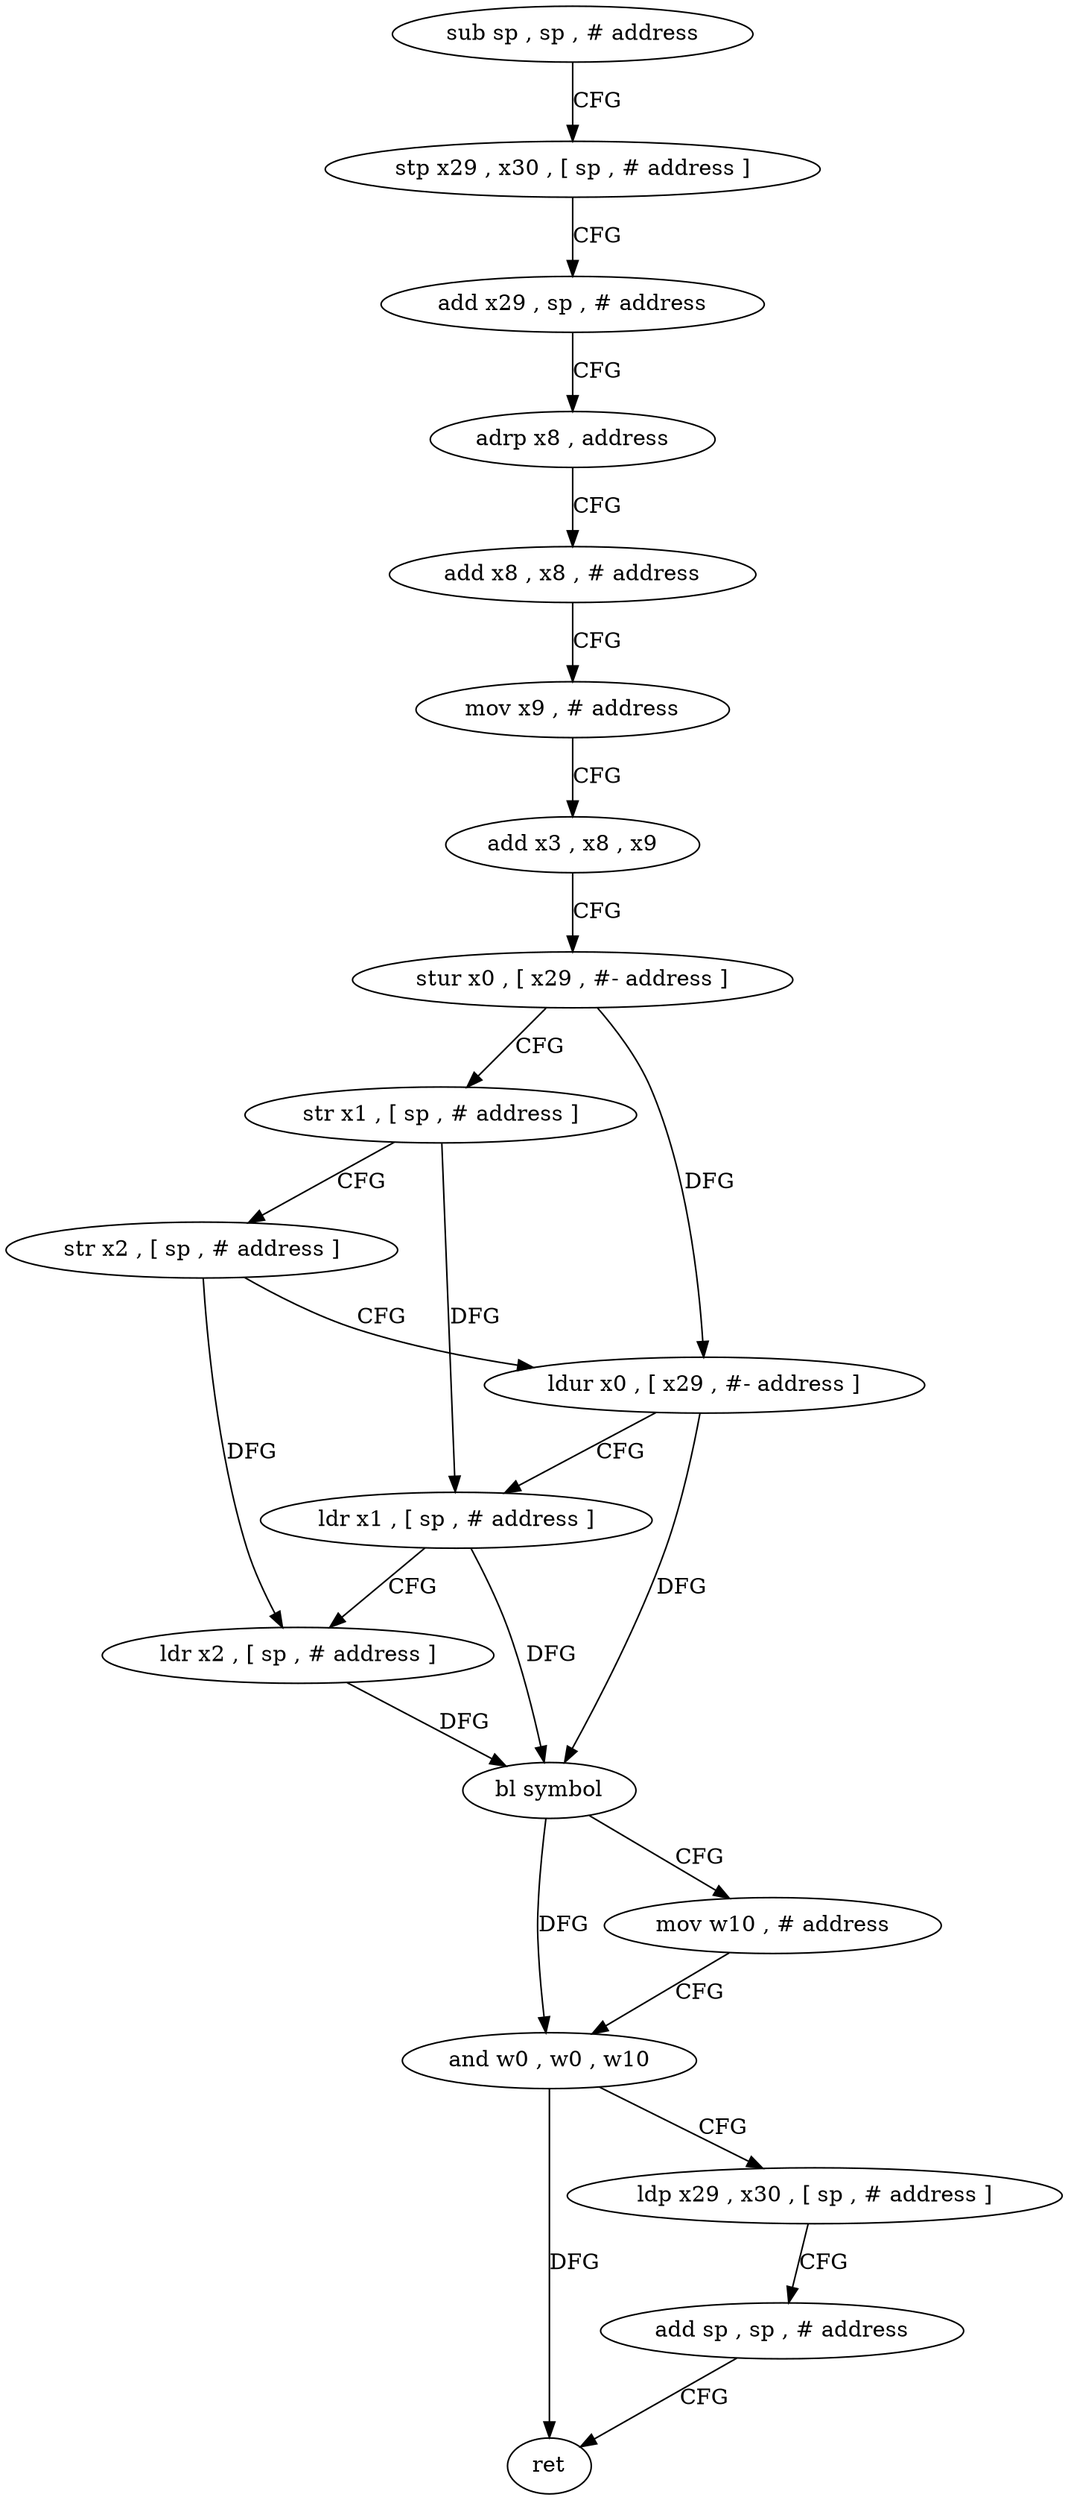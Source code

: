 digraph "func" {
"4277224" [label = "sub sp , sp , # address" ]
"4277228" [label = "stp x29 , x30 , [ sp , # address ]" ]
"4277232" [label = "add x29 , sp , # address" ]
"4277236" [label = "adrp x8 , address" ]
"4277240" [label = "add x8 , x8 , # address" ]
"4277244" [label = "mov x9 , # address" ]
"4277248" [label = "add x3 , x8 , x9" ]
"4277252" [label = "stur x0 , [ x29 , #- address ]" ]
"4277256" [label = "str x1 , [ sp , # address ]" ]
"4277260" [label = "str x2 , [ sp , # address ]" ]
"4277264" [label = "ldur x0 , [ x29 , #- address ]" ]
"4277268" [label = "ldr x1 , [ sp , # address ]" ]
"4277272" [label = "ldr x2 , [ sp , # address ]" ]
"4277276" [label = "bl symbol" ]
"4277280" [label = "mov w10 , # address" ]
"4277284" [label = "and w0 , w0 , w10" ]
"4277288" [label = "ldp x29 , x30 , [ sp , # address ]" ]
"4277292" [label = "add sp , sp , # address" ]
"4277296" [label = "ret" ]
"4277224" -> "4277228" [ label = "CFG" ]
"4277228" -> "4277232" [ label = "CFG" ]
"4277232" -> "4277236" [ label = "CFG" ]
"4277236" -> "4277240" [ label = "CFG" ]
"4277240" -> "4277244" [ label = "CFG" ]
"4277244" -> "4277248" [ label = "CFG" ]
"4277248" -> "4277252" [ label = "CFG" ]
"4277252" -> "4277256" [ label = "CFG" ]
"4277252" -> "4277264" [ label = "DFG" ]
"4277256" -> "4277260" [ label = "CFG" ]
"4277256" -> "4277268" [ label = "DFG" ]
"4277260" -> "4277264" [ label = "CFG" ]
"4277260" -> "4277272" [ label = "DFG" ]
"4277264" -> "4277268" [ label = "CFG" ]
"4277264" -> "4277276" [ label = "DFG" ]
"4277268" -> "4277272" [ label = "CFG" ]
"4277268" -> "4277276" [ label = "DFG" ]
"4277272" -> "4277276" [ label = "DFG" ]
"4277276" -> "4277280" [ label = "CFG" ]
"4277276" -> "4277284" [ label = "DFG" ]
"4277280" -> "4277284" [ label = "CFG" ]
"4277284" -> "4277288" [ label = "CFG" ]
"4277284" -> "4277296" [ label = "DFG" ]
"4277288" -> "4277292" [ label = "CFG" ]
"4277292" -> "4277296" [ label = "CFG" ]
}
